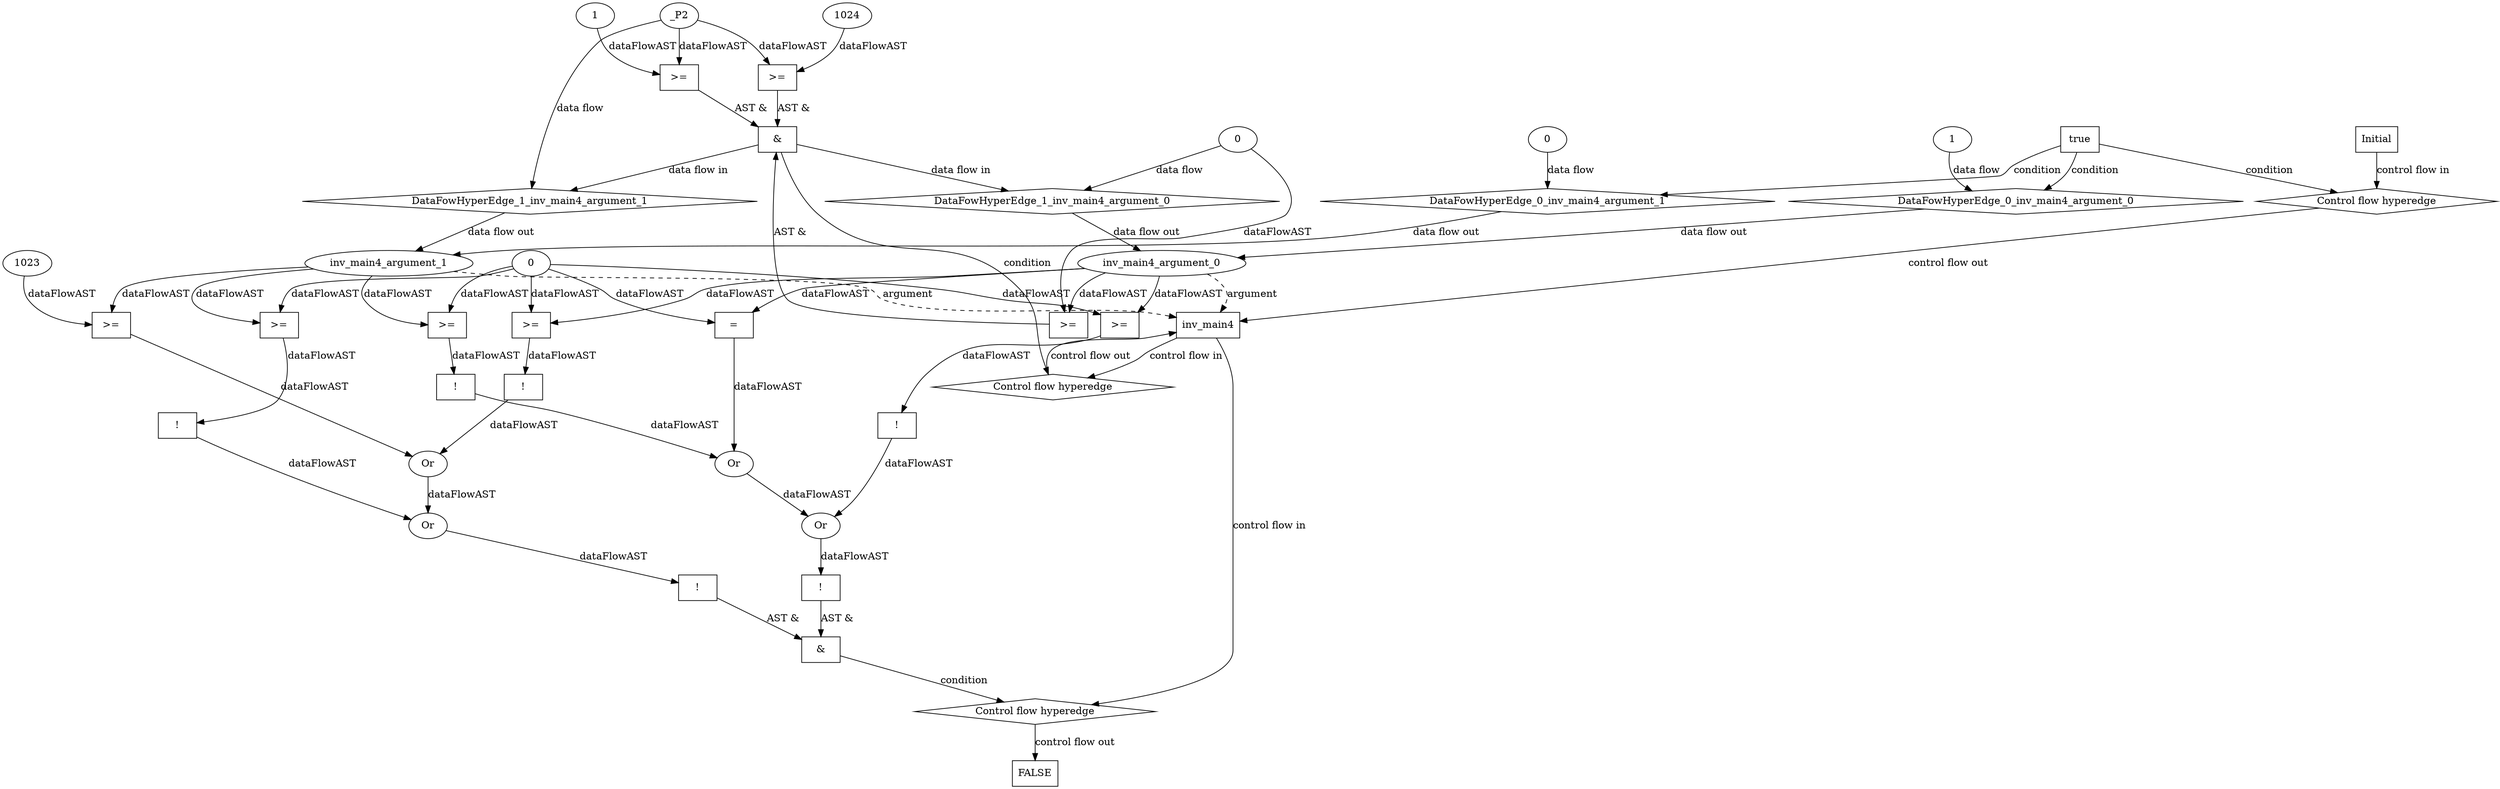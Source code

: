 digraph dag {
"inv_main4" [label="inv_main4" nodeName="inv_main4" class=cfn  shape="rect"];
FALSE [label="FALSE" nodeName=FALSE class=cfn  shape="rect"];
Initial [label="Initial" nodeName=Initial class=cfn  shape="rect"];
ControlFowHyperEdge_0 [label="Control flow hyperedge" nodeName=ControlFowHyperEdge_0 class=controlFlowHyperEdge shape="diamond"];
"Initial" -> ControlFowHyperEdge_0 [label="control flow in"]
ControlFowHyperEdge_0 -> "inv_main4" [label="control flow out"]
ControlFowHyperEdge_1 [label="Control flow hyperedge" nodeName=ControlFowHyperEdge_1 class=controlFlowHyperEdge shape="diamond"];
"inv_main4" -> ControlFowHyperEdge_1 [label="control flow in"]
ControlFowHyperEdge_1 -> "inv_main4" [label="control flow out"]
ControlFowHyperEdge_2 [label="Control flow hyperedge" nodeName=ControlFowHyperEdge_2 class=controlFlowHyperEdge shape="diamond"];
"inv_main4" -> ControlFowHyperEdge_2 [label="control flow in"]
ControlFowHyperEdge_2 -> "FALSE" [label="control flow out"]
"inv_main4_argument_0" [label="inv_main4_argument_0" nodeName=argument0 class=argument  head="inv_main4" shape="oval"];
"inv_main4_argument_0" -> "inv_main4"[label="argument" style="dashed"]
"inv_main4_argument_1" [label="inv_main4_argument_1" nodeName=argument1 class=argument  head="inv_main4" shape="oval"];
"inv_main4_argument_1" -> "inv_main4"[label="argument" style="dashed"]

"true_0" [label="true" nodeName="true_0" class=true shape="rect"];
"true_0" -> "ControlFowHyperEdge_0" [label="condition"];
"xxxinv_main4___Initial_0xxxdataFlow_0_node_0" [label="1" nodeName="xxxinv_main4___Initial_0xxxdataFlow_0_node_0" class=Literal ];

"xxxinv_main4___Initial_0xxxdataFlow_0_node_0" -> "DataFowHyperEdge_0_inv_main4_argument_0" [label="data flow"];
"xxxinv_main4___Initial_0xxxdataFlow1_node_0" [label="0" nodeName="xxxinv_main4___Initial_0xxxdataFlow1_node_0" class=Literal ];

"xxxinv_main4___Initial_0xxxdataFlow1_node_0" -> "DataFowHyperEdge_0_inv_main4_argument_1" [label="data flow"];
"xxxinv_main4___inv_main4_1xxx_and" [label="&" nodeName="xxxinv_main4___inv_main4_1xxx_and" class=Operator shape="rect"];
"xxxinv_main4___inv_main4_1xxxguard_0_node_0" [label=">=" nodeName="xxxinv_main4___inv_main4_1xxxguard_0_node_0" class=Operator  shape="rect"];
"xxxinv_main4___inv_main4_1xxxguard_0_node_1" [label="1024" nodeName="xxxinv_main4___inv_main4_1xxxguard_0_node_1" class=Literal ];
"xxxinv_main4___inv_main4_1xxxguard_0_node_1" -> "xxxinv_main4___inv_main4_1xxxguard_0_node_0"[label="dataFlowAST"]
"xxxinv_main4___inv_main4_1xxxdataFlow1_node_0" -> "xxxinv_main4___inv_main4_1xxxguard_0_node_0"[label="dataFlowAST"]

"xxxinv_main4___inv_main4_1xxxguard_0_node_0" -> "xxxinv_main4___inv_main4_1xxx_and" [label="AST &"];
"xxxinv_main4___inv_main4_1xxxguard1_node_0" [label=">=" nodeName="xxxinv_main4___inv_main4_1xxxguard1_node_0" class=Operator  shape="rect"];
"inv_main4_argument_0" -> "xxxinv_main4___inv_main4_1xxxguard1_node_0"[label="dataFlowAST"]
"xxxinv_main4___inv_main4_1xxxdataFlow_0_node_0" -> "xxxinv_main4___inv_main4_1xxxguard1_node_0"[label="dataFlowAST"]

"xxxinv_main4___inv_main4_1xxxguard1_node_0" -> "xxxinv_main4___inv_main4_1xxx_and" [label="AST &"];
"xxxinv_main4___inv_main4_1xxxguard2_node_0" [label=">=" nodeName="xxxinv_main4___inv_main4_1xxxguard2_node_0" class=Operator  shape="rect"];
"xxxinv_main4___inv_main4_1xxxguard2_node_2" [label="1" nodeName="xxxinv_main4___inv_main4_1xxxguard2_node_2" class=Literal ];
"xxxinv_main4___inv_main4_1xxxdataFlow1_node_0" -> "xxxinv_main4___inv_main4_1xxxguard2_node_0"[label="dataFlowAST"]
"xxxinv_main4___inv_main4_1xxxguard2_node_2" -> "xxxinv_main4___inv_main4_1xxxguard2_node_0"[label="dataFlowAST"]

"xxxinv_main4___inv_main4_1xxxguard2_node_0" -> "xxxinv_main4___inv_main4_1xxx_and" [label="AST &"];
"xxxinv_main4___inv_main4_1xxx_and" -> "ControlFowHyperEdge_1" [label="condition"];
"xxxinv_main4___inv_main4_1xxxdataFlow_0_node_0" [label="0" nodeName="xxxinv_main4___inv_main4_1xxxdataFlow_0_node_0" class=Literal ];

"xxxinv_main4___inv_main4_1xxxdataFlow_0_node_0" -> "DataFowHyperEdge_1_inv_main4_argument_0" [label="data flow"];
"xxxinv_main4___inv_main4_1xxxdataFlow1_node_0" [label="_P2" nodeName="xxxinv_main4___inv_main4_1xxxdataFlow1_node_0" class=Constant ];

"xxxinv_main4___inv_main4_1xxxdataFlow1_node_0" -> "DataFowHyperEdge_1_inv_main4_argument_1" [label="data flow"];
"xxxFALSE___inv_main4_2xxx_and" [label="&" nodeName="xxxFALSE___inv_main4_2xxx_and" class=Operator shape="rect"];
"xxxFALSE___inv_main4_2xxxguard_0_node_0" [label="!" nodeName="xxxFALSE___inv_main4_2xxxguard_0_node_0" class=Operator shape="rect"];
"xxxFALSE___inv_main4_2xxxguard_0_node_1" [label="Or" nodeName="xxxFALSE___inv_main4_2xxxguard_0_node_1" class=Operator ];
"xxxFALSE___inv_main4_2xxxguard_0_node_2" [label="Or" nodeName="xxxFALSE___inv_main4_2xxxguard_0_node_2" class=Operator ];
"xxxFALSE___inv_main4_2xxxguard_0_node_3" [label="=" nodeName="xxxFALSE___inv_main4_2xxxguard_0_node_3" class=Operator  shape="rect"];
"xxxFALSE___inv_main4_2xxxguard_0_node_5" [label="0" nodeName="xxxFALSE___inv_main4_2xxxguard_0_node_5" class=Literal ];
"xxxFALSE___inv_main4_2xxxguard_0_node_6" [label="!" nodeName="xxxFALSE___inv_main4_2xxxguard_0_node_6" class=Operator shape="rect"];
"xxxFALSE___inv_main4_2xxxguard_0_node_7" [label=">=" nodeName="xxxFALSE___inv_main4_2xxxguard_0_node_7" class=Operator  shape="rect"];
"xxxFALSE___inv_main4_2xxxguard_0_node_10" [label="!" nodeName="xxxFALSE___inv_main4_2xxxguard_0_node_10" class=Operator shape="rect"];
"xxxFALSE___inv_main4_2xxxguard_0_node_11" [label=">=" nodeName="xxxFALSE___inv_main4_2xxxguard_0_node_11" class=Operator  shape="rect"];
"xxxFALSE___inv_main4_2xxxguard_0_node_1" -> "xxxFALSE___inv_main4_2xxxguard_0_node_0"[label="dataFlowAST"]
"xxxFALSE___inv_main4_2xxxguard_0_node_2" -> "xxxFALSE___inv_main4_2xxxguard_0_node_1"[label="dataFlowAST"]
"xxxFALSE___inv_main4_2xxxguard_0_node_10" -> "xxxFALSE___inv_main4_2xxxguard_0_node_1"[label="dataFlowAST"]
"xxxFALSE___inv_main4_2xxxguard_0_node_3" -> "xxxFALSE___inv_main4_2xxxguard_0_node_2"[label="dataFlowAST"]
"xxxFALSE___inv_main4_2xxxguard_0_node_6" -> "xxxFALSE___inv_main4_2xxxguard_0_node_2"[label="dataFlowAST"]
"inv_main4_argument_0" -> "xxxFALSE___inv_main4_2xxxguard_0_node_3"[label="dataFlowAST"]
"xxxFALSE___inv_main4_2xxxguard_0_node_5" -> "xxxFALSE___inv_main4_2xxxguard_0_node_3"[label="dataFlowAST"]
"xxxFALSE___inv_main4_2xxxguard_0_node_7" -> "xxxFALSE___inv_main4_2xxxguard_0_node_6"[label="dataFlowAST"]
"inv_main4_argument_1" -> "xxxFALSE___inv_main4_2xxxguard_0_node_7"[label="dataFlowAST"]
"xxxFALSE___inv_main4_2xxxguard_0_node_5" -> "xxxFALSE___inv_main4_2xxxguard_0_node_7"[label="dataFlowAST"]
"xxxFALSE___inv_main4_2xxxguard_0_node_11" -> "xxxFALSE___inv_main4_2xxxguard_0_node_10"[label="dataFlowAST"]
"inv_main4_argument_0" -> "xxxFALSE___inv_main4_2xxxguard_0_node_11"[label="dataFlowAST"]
"xxxFALSE___inv_main4_2xxxguard_0_node_5" -> "xxxFALSE___inv_main4_2xxxguard_0_node_11"[label="dataFlowAST"]

"xxxFALSE___inv_main4_2xxxguard_0_node_0" -> "xxxFALSE___inv_main4_2xxx_and" [label="AST &"];
"xxxFALSE___inv_main4_2xxxguard1_node_0" [label="!" nodeName="xxxFALSE___inv_main4_2xxxguard1_node_0" class=Operator shape="rect"];
"xxxFALSE___inv_main4_2xxxguard1_node_1" [label="Or" nodeName="xxxFALSE___inv_main4_2xxxguard1_node_1" class=Operator ];
"xxxFALSE___inv_main4_2xxxguard1_node_2" [label="Or" nodeName="xxxFALSE___inv_main4_2xxxguard1_node_2" class=Operator ];
"xxxFALSE___inv_main4_2xxxguard1_node_3" [label="!" nodeName="xxxFALSE___inv_main4_2xxxguard1_node_3" class=Operator shape="rect"];
"xxxFALSE___inv_main4_2xxxguard1_node_4" [label=">=" nodeName="xxxFALSE___inv_main4_2xxxguard1_node_4" class=Operator  shape="rect"];
"xxxFALSE___inv_main4_2xxxguard1_node_7" [label=">=" nodeName="xxxFALSE___inv_main4_2xxxguard1_node_7" class=Operator  shape="rect"];
"xxxFALSE___inv_main4_2xxxguard1_node_8" [label="1023" nodeName="xxxFALSE___inv_main4_2xxxguard1_node_8" class=Literal ];
"xxxFALSE___inv_main4_2xxxguard1_node_10" [label="!" nodeName="xxxFALSE___inv_main4_2xxxguard1_node_10" class=Operator shape="rect"];
"xxxFALSE___inv_main4_2xxxguard1_node_11" [label=">=" nodeName="xxxFALSE___inv_main4_2xxxguard1_node_11" class=Operator  shape="rect"];
"xxxFALSE___inv_main4_2xxxguard1_node_1" -> "xxxFALSE___inv_main4_2xxxguard1_node_0"[label="dataFlowAST"]
"xxxFALSE___inv_main4_2xxxguard1_node_2" -> "xxxFALSE___inv_main4_2xxxguard1_node_1"[label="dataFlowAST"]
"xxxFALSE___inv_main4_2xxxguard1_node_10" -> "xxxFALSE___inv_main4_2xxxguard1_node_1"[label="dataFlowAST"]
"xxxFALSE___inv_main4_2xxxguard1_node_3" -> "xxxFALSE___inv_main4_2xxxguard1_node_2"[label="dataFlowAST"]
"xxxFALSE___inv_main4_2xxxguard1_node_7" -> "xxxFALSE___inv_main4_2xxxguard1_node_2"[label="dataFlowAST"]
"xxxFALSE___inv_main4_2xxxguard1_node_4" -> "xxxFALSE___inv_main4_2xxxguard1_node_3"[label="dataFlowAST"]
"inv_main4_argument_0" -> "xxxFALSE___inv_main4_2xxxguard1_node_4"[label="dataFlowAST"]
"xxxFALSE___inv_main4_2xxxguard_0_node_5" -> "xxxFALSE___inv_main4_2xxxguard1_node_4"[label="dataFlowAST"]
"xxxFALSE___inv_main4_2xxxguard1_node_8" -> "xxxFALSE___inv_main4_2xxxguard1_node_7"[label="dataFlowAST"]
"inv_main4_argument_1" -> "xxxFALSE___inv_main4_2xxxguard1_node_7"[label="dataFlowAST"]
"xxxFALSE___inv_main4_2xxxguard1_node_11" -> "xxxFALSE___inv_main4_2xxxguard1_node_10"[label="dataFlowAST"]
"inv_main4_argument_1" -> "xxxFALSE___inv_main4_2xxxguard1_node_11"[label="dataFlowAST"]
"xxxFALSE___inv_main4_2xxxguard_0_node_5" -> "xxxFALSE___inv_main4_2xxxguard1_node_11"[label="dataFlowAST"]

"xxxFALSE___inv_main4_2xxxguard1_node_0" -> "xxxFALSE___inv_main4_2xxx_and" [label="AST &"];
"xxxFALSE___inv_main4_2xxx_and" -> "ControlFowHyperEdge_2" [label="condition"];
"DataFowHyperEdge_0_inv_main4_argument_0" [label="DataFowHyperEdge_0_inv_main4_argument_0" nodeName="DataFowHyperEdge_0_inv_main4_argument_0" class=DataFlowHyperedge shape="diamond"];
"DataFowHyperEdge_0_inv_main4_argument_0" -> "inv_main4_argument_0"[label="data flow out"]
"true_0" -> "DataFowHyperEdge_0_inv_main4_argument_0" [label="condition"];
"DataFowHyperEdge_0_inv_main4_argument_1" [label="DataFowHyperEdge_0_inv_main4_argument_1" nodeName="DataFowHyperEdge_0_inv_main4_argument_1" class=DataFlowHyperedge shape="diamond"];
"DataFowHyperEdge_0_inv_main4_argument_1" -> "inv_main4_argument_1"[label="data flow out"]
"true_0" -> "DataFowHyperEdge_0_inv_main4_argument_1" [label="condition"];
"DataFowHyperEdge_1_inv_main4_argument_0" [label="DataFowHyperEdge_1_inv_main4_argument_0" nodeName="DataFowHyperEdge_1_inv_main4_argument_0" class=DataFlowHyperedge shape="diamond"];
"DataFowHyperEdge_1_inv_main4_argument_0" -> "inv_main4_argument_0"[label="data flow out"]
"xxxinv_main4___inv_main4_1xxx_and" -> "DataFowHyperEdge_1_inv_main4_argument_0"[label="data flow in"]
"DataFowHyperEdge_1_inv_main4_argument_1" [label="DataFowHyperEdge_1_inv_main4_argument_1" nodeName="DataFowHyperEdge_1_inv_main4_argument_1" class=DataFlowHyperedge shape="diamond"];
"DataFowHyperEdge_1_inv_main4_argument_1" -> "inv_main4_argument_1"[label="data flow out"]
"xxxinv_main4___inv_main4_1xxx_and" -> "DataFowHyperEdge_1_inv_main4_argument_1"[label="data flow in"]




}
